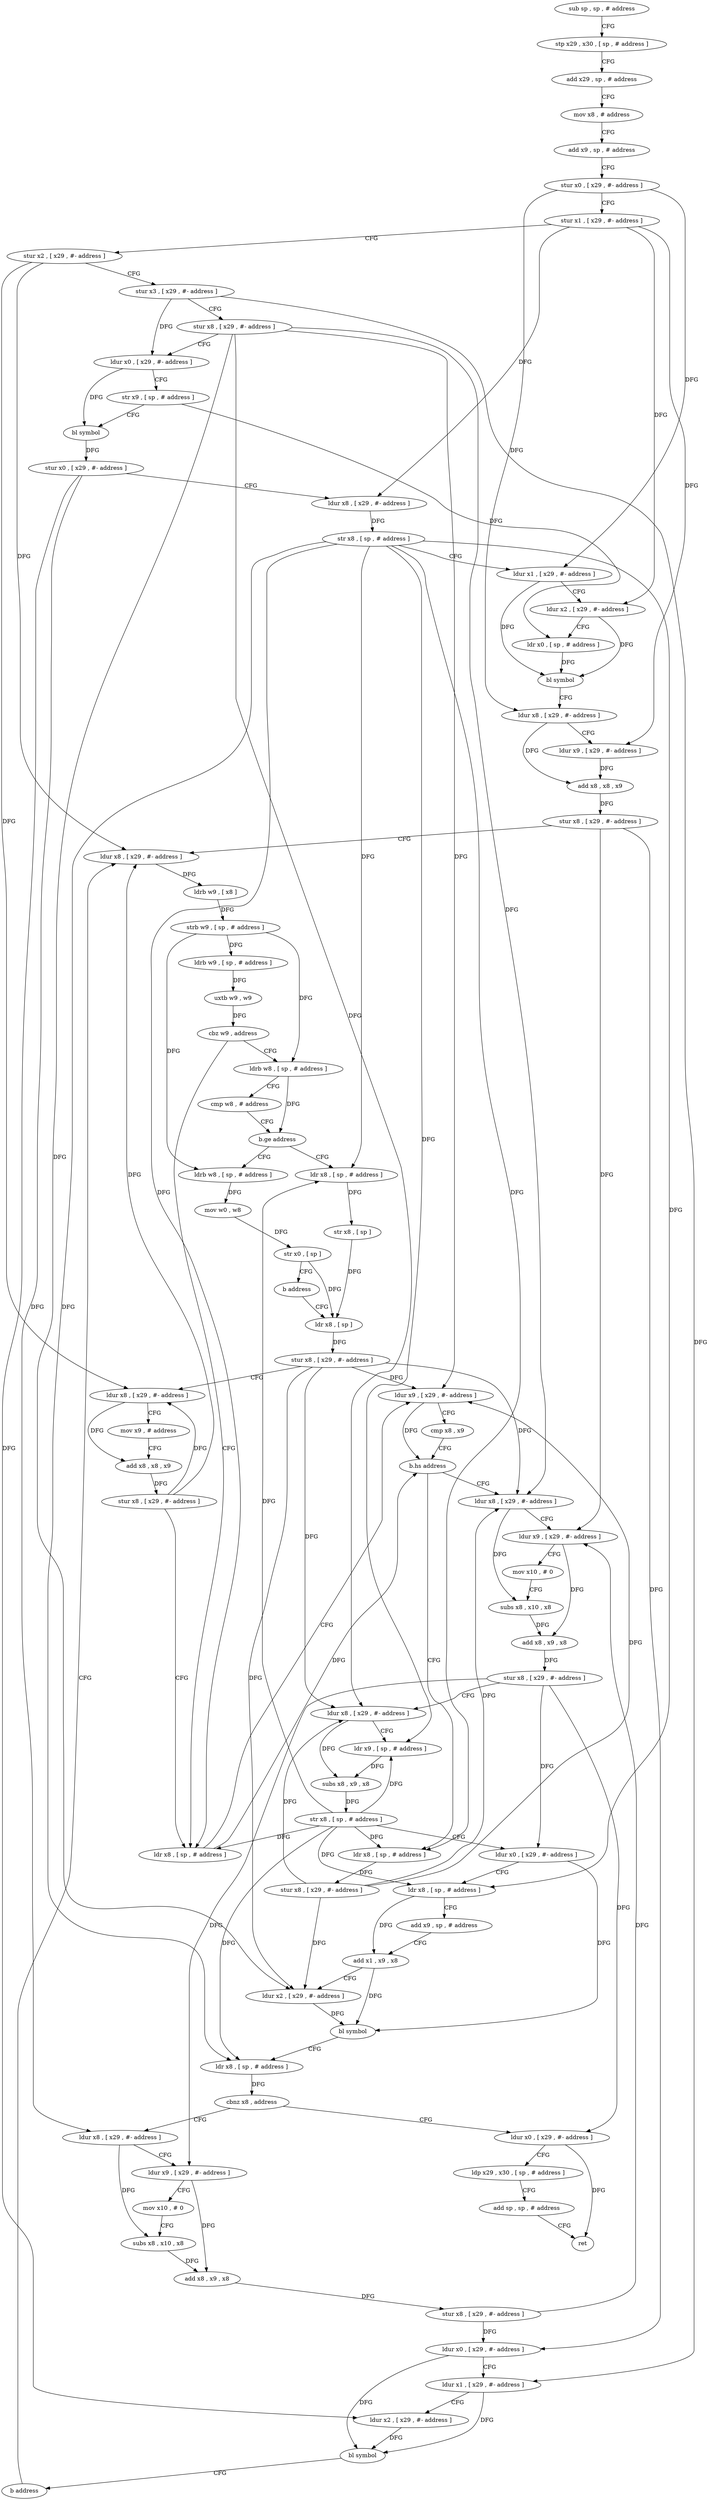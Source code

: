 digraph "func" {
"4384940" [label = "sub sp , sp , # address" ]
"4384944" [label = "stp x29 , x30 , [ sp , # address ]" ]
"4384948" [label = "add x29 , sp , # address" ]
"4384952" [label = "mov x8 , # address" ]
"4384956" [label = "add x9 , sp , # address" ]
"4384960" [label = "stur x0 , [ x29 , #- address ]" ]
"4384964" [label = "stur x1 , [ x29 , #- address ]" ]
"4384968" [label = "stur x2 , [ x29 , #- address ]" ]
"4384972" [label = "stur x3 , [ x29 , #- address ]" ]
"4384976" [label = "stur x8 , [ x29 , #- address ]" ]
"4384980" [label = "ldur x0 , [ x29 , #- address ]" ]
"4384984" [label = "str x9 , [ sp , # address ]" ]
"4384988" [label = "bl symbol" ]
"4384992" [label = "stur x0 , [ x29 , #- address ]" ]
"4384996" [label = "ldur x8 , [ x29 , #- address ]" ]
"4385000" [label = "str x8 , [ sp , # address ]" ]
"4385004" [label = "ldur x1 , [ x29 , #- address ]" ]
"4385008" [label = "ldur x2 , [ x29 , #- address ]" ]
"4385012" [label = "ldr x0 , [ sp , # address ]" ]
"4385016" [label = "bl symbol" ]
"4385020" [label = "ldur x8 , [ x29 , #- address ]" ]
"4385024" [label = "ldur x9 , [ x29 , #- address ]" ]
"4385028" [label = "add x8 , x8 , x9" ]
"4385032" [label = "stur x8 , [ x29 , #- address ]" ]
"4385036" [label = "ldur x8 , [ x29 , #- address ]" ]
"4385120" [label = "ldr x8 , [ sp , # address ]" ]
"4385124" [label = "ldur x9 , [ x29 , #- address ]" ]
"4385128" [label = "cmp x8 , x9" ]
"4385132" [label = "b.hs address" ]
"4385144" [label = "ldur x8 , [ x29 , #- address ]" ]
"4385136" [label = "ldr x8 , [ sp , # address ]" ]
"4385060" [label = "ldrb w8 , [ sp , # address ]" ]
"4385064" [label = "cmp w8 , # address" ]
"4385068" [label = "b.ge address" ]
"4385088" [label = "ldr x8 , [ sp , # address ]" ]
"4385072" [label = "ldrb w8 , [ sp , # address ]" ]
"4385148" [label = "ldur x9 , [ x29 , #- address ]" ]
"4385152" [label = "mov x10 , # 0" ]
"4385156" [label = "subs x8 , x10 , x8" ]
"4385160" [label = "add x8 , x9 , x8" ]
"4385164" [label = "stur x8 , [ x29 , #- address ]" ]
"4385168" [label = "ldur x8 , [ x29 , #- address ]" ]
"4385172" [label = "ldr x9 , [ sp , # address ]" ]
"4385176" [label = "subs x8 , x9 , x8" ]
"4385180" [label = "str x8 , [ sp , # address ]" ]
"4385184" [label = "ldur x0 , [ x29 , #- address ]" ]
"4385188" [label = "ldr x8 , [ sp , # address ]" ]
"4385192" [label = "add x9 , sp , # address" ]
"4385196" [label = "add x1 , x9 , x8" ]
"4385200" [label = "ldur x2 , [ x29 , #- address ]" ]
"4385204" [label = "bl symbol" ]
"4385208" [label = "ldr x8 , [ sp , # address ]" ]
"4385212" [label = "cbnz x8 , address" ]
"4385232" [label = "ldur x8 , [ x29 , #- address ]" ]
"4385216" [label = "ldur x0 , [ x29 , #- address ]" ]
"4385140" [label = "stur x8 , [ x29 , #- address ]" ]
"4385092" [label = "str x8 , [ sp ]" ]
"4385096" [label = "ldr x8 , [ sp ]" ]
"4385076" [label = "mov w0 , w8" ]
"4385080" [label = "str x0 , [ sp ]" ]
"4385084" [label = "b address" ]
"4385236" [label = "ldur x9 , [ x29 , #- address ]" ]
"4385240" [label = "mov x10 , # 0" ]
"4385244" [label = "subs x8 , x10 , x8" ]
"4385248" [label = "add x8 , x9 , x8" ]
"4385252" [label = "stur x8 , [ x29 , #- address ]" ]
"4385256" [label = "ldur x0 , [ x29 , #- address ]" ]
"4385260" [label = "ldur x1 , [ x29 , #- address ]" ]
"4385264" [label = "ldur x2 , [ x29 , #- address ]" ]
"4385268" [label = "bl symbol" ]
"4385272" [label = "b address" ]
"4385220" [label = "ldp x29 , x30 , [ sp , # address ]" ]
"4385224" [label = "add sp , sp , # address" ]
"4385228" [label = "ret" ]
"4385100" [label = "stur x8 , [ x29 , #- address ]" ]
"4385104" [label = "ldur x8 , [ x29 , #- address ]" ]
"4385108" [label = "mov x9 , # address" ]
"4385112" [label = "add x8 , x8 , x9" ]
"4385116" [label = "stur x8 , [ x29 , #- address ]" ]
"4385040" [label = "ldrb w9 , [ x8 ]" ]
"4385044" [label = "strb w9 , [ sp , # address ]" ]
"4385048" [label = "ldrb w9 , [ sp , # address ]" ]
"4385052" [label = "uxtb w9 , w9" ]
"4385056" [label = "cbz w9 , address" ]
"4384940" -> "4384944" [ label = "CFG" ]
"4384944" -> "4384948" [ label = "CFG" ]
"4384948" -> "4384952" [ label = "CFG" ]
"4384952" -> "4384956" [ label = "CFG" ]
"4384956" -> "4384960" [ label = "CFG" ]
"4384960" -> "4384964" [ label = "CFG" ]
"4384960" -> "4385004" [ label = "DFG" ]
"4384960" -> "4385020" [ label = "DFG" ]
"4384964" -> "4384968" [ label = "CFG" ]
"4384964" -> "4384996" [ label = "DFG" ]
"4384964" -> "4385008" [ label = "DFG" ]
"4384964" -> "4385024" [ label = "DFG" ]
"4384968" -> "4384972" [ label = "CFG" ]
"4384968" -> "4385036" [ label = "DFG" ]
"4384968" -> "4385104" [ label = "DFG" ]
"4384972" -> "4384976" [ label = "CFG" ]
"4384972" -> "4384980" [ label = "DFG" ]
"4384972" -> "4385260" [ label = "DFG" ]
"4384976" -> "4384980" [ label = "CFG" ]
"4384976" -> "4385124" [ label = "DFG" ]
"4384976" -> "4385144" [ label = "DFG" ]
"4384976" -> "4385168" [ label = "DFG" ]
"4384976" -> "4385200" [ label = "DFG" ]
"4384980" -> "4384984" [ label = "CFG" ]
"4384980" -> "4384988" [ label = "DFG" ]
"4384984" -> "4384988" [ label = "CFG" ]
"4384984" -> "4385012" [ label = "DFG" ]
"4384988" -> "4384992" [ label = "DFG" ]
"4384992" -> "4384996" [ label = "CFG" ]
"4384992" -> "4385232" [ label = "DFG" ]
"4384992" -> "4385264" [ label = "DFG" ]
"4384996" -> "4385000" [ label = "DFG" ]
"4385000" -> "4385004" [ label = "CFG" ]
"4385000" -> "4385120" [ label = "DFG" ]
"4385000" -> "4385172" [ label = "DFG" ]
"4385000" -> "4385188" [ label = "DFG" ]
"4385000" -> "4385208" [ label = "DFG" ]
"4385000" -> "4385136" [ label = "DFG" ]
"4385000" -> "4385088" [ label = "DFG" ]
"4385004" -> "4385008" [ label = "CFG" ]
"4385004" -> "4385016" [ label = "DFG" ]
"4385008" -> "4385012" [ label = "CFG" ]
"4385008" -> "4385016" [ label = "DFG" ]
"4385012" -> "4385016" [ label = "DFG" ]
"4385016" -> "4385020" [ label = "CFG" ]
"4385020" -> "4385024" [ label = "CFG" ]
"4385020" -> "4385028" [ label = "DFG" ]
"4385024" -> "4385028" [ label = "DFG" ]
"4385028" -> "4385032" [ label = "DFG" ]
"4385032" -> "4385036" [ label = "CFG" ]
"4385032" -> "4385148" [ label = "DFG" ]
"4385032" -> "4385256" [ label = "DFG" ]
"4385036" -> "4385040" [ label = "DFG" ]
"4385120" -> "4385124" [ label = "CFG" ]
"4385120" -> "4385132" [ label = "DFG" ]
"4385124" -> "4385128" [ label = "CFG" ]
"4385124" -> "4385132" [ label = "DFG" ]
"4385128" -> "4385132" [ label = "CFG" ]
"4385132" -> "4385144" [ label = "CFG" ]
"4385132" -> "4385136" [ label = "CFG" ]
"4385144" -> "4385148" [ label = "CFG" ]
"4385144" -> "4385156" [ label = "DFG" ]
"4385136" -> "4385140" [ label = "DFG" ]
"4385060" -> "4385064" [ label = "CFG" ]
"4385060" -> "4385068" [ label = "DFG" ]
"4385064" -> "4385068" [ label = "CFG" ]
"4385068" -> "4385088" [ label = "CFG" ]
"4385068" -> "4385072" [ label = "CFG" ]
"4385088" -> "4385092" [ label = "DFG" ]
"4385072" -> "4385076" [ label = "DFG" ]
"4385148" -> "4385152" [ label = "CFG" ]
"4385148" -> "4385160" [ label = "DFG" ]
"4385152" -> "4385156" [ label = "CFG" ]
"4385156" -> "4385160" [ label = "DFG" ]
"4385160" -> "4385164" [ label = "DFG" ]
"4385164" -> "4385168" [ label = "CFG" ]
"4385164" -> "4385184" [ label = "DFG" ]
"4385164" -> "4385236" [ label = "DFG" ]
"4385164" -> "4385216" [ label = "DFG" ]
"4385168" -> "4385172" [ label = "CFG" ]
"4385168" -> "4385176" [ label = "DFG" ]
"4385172" -> "4385176" [ label = "DFG" ]
"4385176" -> "4385180" [ label = "DFG" ]
"4385180" -> "4385184" [ label = "CFG" ]
"4385180" -> "4385120" [ label = "DFG" ]
"4385180" -> "4385172" [ label = "DFG" ]
"4385180" -> "4385188" [ label = "DFG" ]
"4385180" -> "4385208" [ label = "DFG" ]
"4385180" -> "4385136" [ label = "DFG" ]
"4385180" -> "4385088" [ label = "DFG" ]
"4385184" -> "4385188" [ label = "CFG" ]
"4385184" -> "4385204" [ label = "DFG" ]
"4385188" -> "4385192" [ label = "CFG" ]
"4385188" -> "4385196" [ label = "DFG" ]
"4385192" -> "4385196" [ label = "CFG" ]
"4385196" -> "4385200" [ label = "CFG" ]
"4385196" -> "4385204" [ label = "DFG" ]
"4385200" -> "4385204" [ label = "DFG" ]
"4385204" -> "4385208" [ label = "CFG" ]
"4385208" -> "4385212" [ label = "DFG" ]
"4385212" -> "4385232" [ label = "CFG" ]
"4385212" -> "4385216" [ label = "CFG" ]
"4385232" -> "4385236" [ label = "CFG" ]
"4385232" -> "4385244" [ label = "DFG" ]
"4385216" -> "4385220" [ label = "CFG" ]
"4385216" -> "4385228" [ label = "DFG" ]
"4385140" -> "4385144" [ label = "DFG" ]
"4385140" -> "4385124" [ label = "DFG" ]
"4385140" -> "4385168" [ label = "DFG" ]
"4385140" -> "4385200" [ label = "DFG" ]
"4385092" -> "4385096" [ label = "DFG" ]
"4385096" -> "4385100" [ label = "DFG" ]
"4385076" -> "4385080" [ label = "DFG" ]
"4385080" -> "4385084" [ label = "CFG" ]
"4385080" -> "4385096" [ label = "DFG" ]
"4385084" -> "4385096" [ label = "CFG" ]
"4385236" -> "4385240" [ label = "CFG" ]
"4385236" -> "4385248" [ label = "DFG" ]
"4385240" -> "4385244" [ label = "CFG" ]
"4385244" -> "4385248" [ label = "DFG" ]
"4385248" -> "4385252" [ label = "DFG" ]
"4385252" -> "4385256" [ label = "DFG" ]
"4385252" -> "4385148" [ label = "DFG" ]
"4385256" -> "4385260" [ label = "CFG" ]
"4385256" -> "4385268" [ label = "DFG" ]
"4385260" -> "4385264" [ label = "CFG" ]
"4385260" -> "4385268" [ label = "DFG" ]
"4385264" -> "4385268" [ label = "DFG" ]
"4385268" -> "4385272" [ label = "CFG" ]
"4385272" -> "4385036" [ label = "CFG" ]
"4385220" -> "4385224" [ label = "CFG" ]
"4385224" -> "4385228" [ label = "CFG" ]
"4385100" -> "4385104" [ label = "CFG" ]
"4385100" -> "4385124" [ label = "DFG" ]
"4385100" -> "4385144" [ label = "DFG" ]
"4385100" -> "4385168" [ label = "DFG" ]
"4385100" -> "4385200" [ label = "DFG" ]
"4385104" -> "4385108" [ label = "CFG" ]
"4385104" -> "4385112" [ label = "DFG" ]
"4385108" -> "4385112" [ label = "CFG" ]
"4385112" -> "4385116" [ label = "DFG" ]
"4385116" -> "4385120" [ label = "CFG" ]
"4385116" -> "4385036" [ label = "DFG" ]
"4385116" -> "4385104" [ label = "DFG" ]
"4385040" -> "4385044" [ label = "DFG" ]
"4385044" -> "4385048" [ label = "DFG" ]
"4385044" -> "4385060" [ label = "DFG" ]
"4385044" -> "4385072" [ label = "DFG" ]
"4385048" -> "4385052" [ label = "DFG" ]
"4385052" -> "4385056" [ label = "DFG" ]
"4385056" -> "4385120" [ label = "CFG" ]
"4385056" -> "4385060" [ label = "CFG" ]
}
